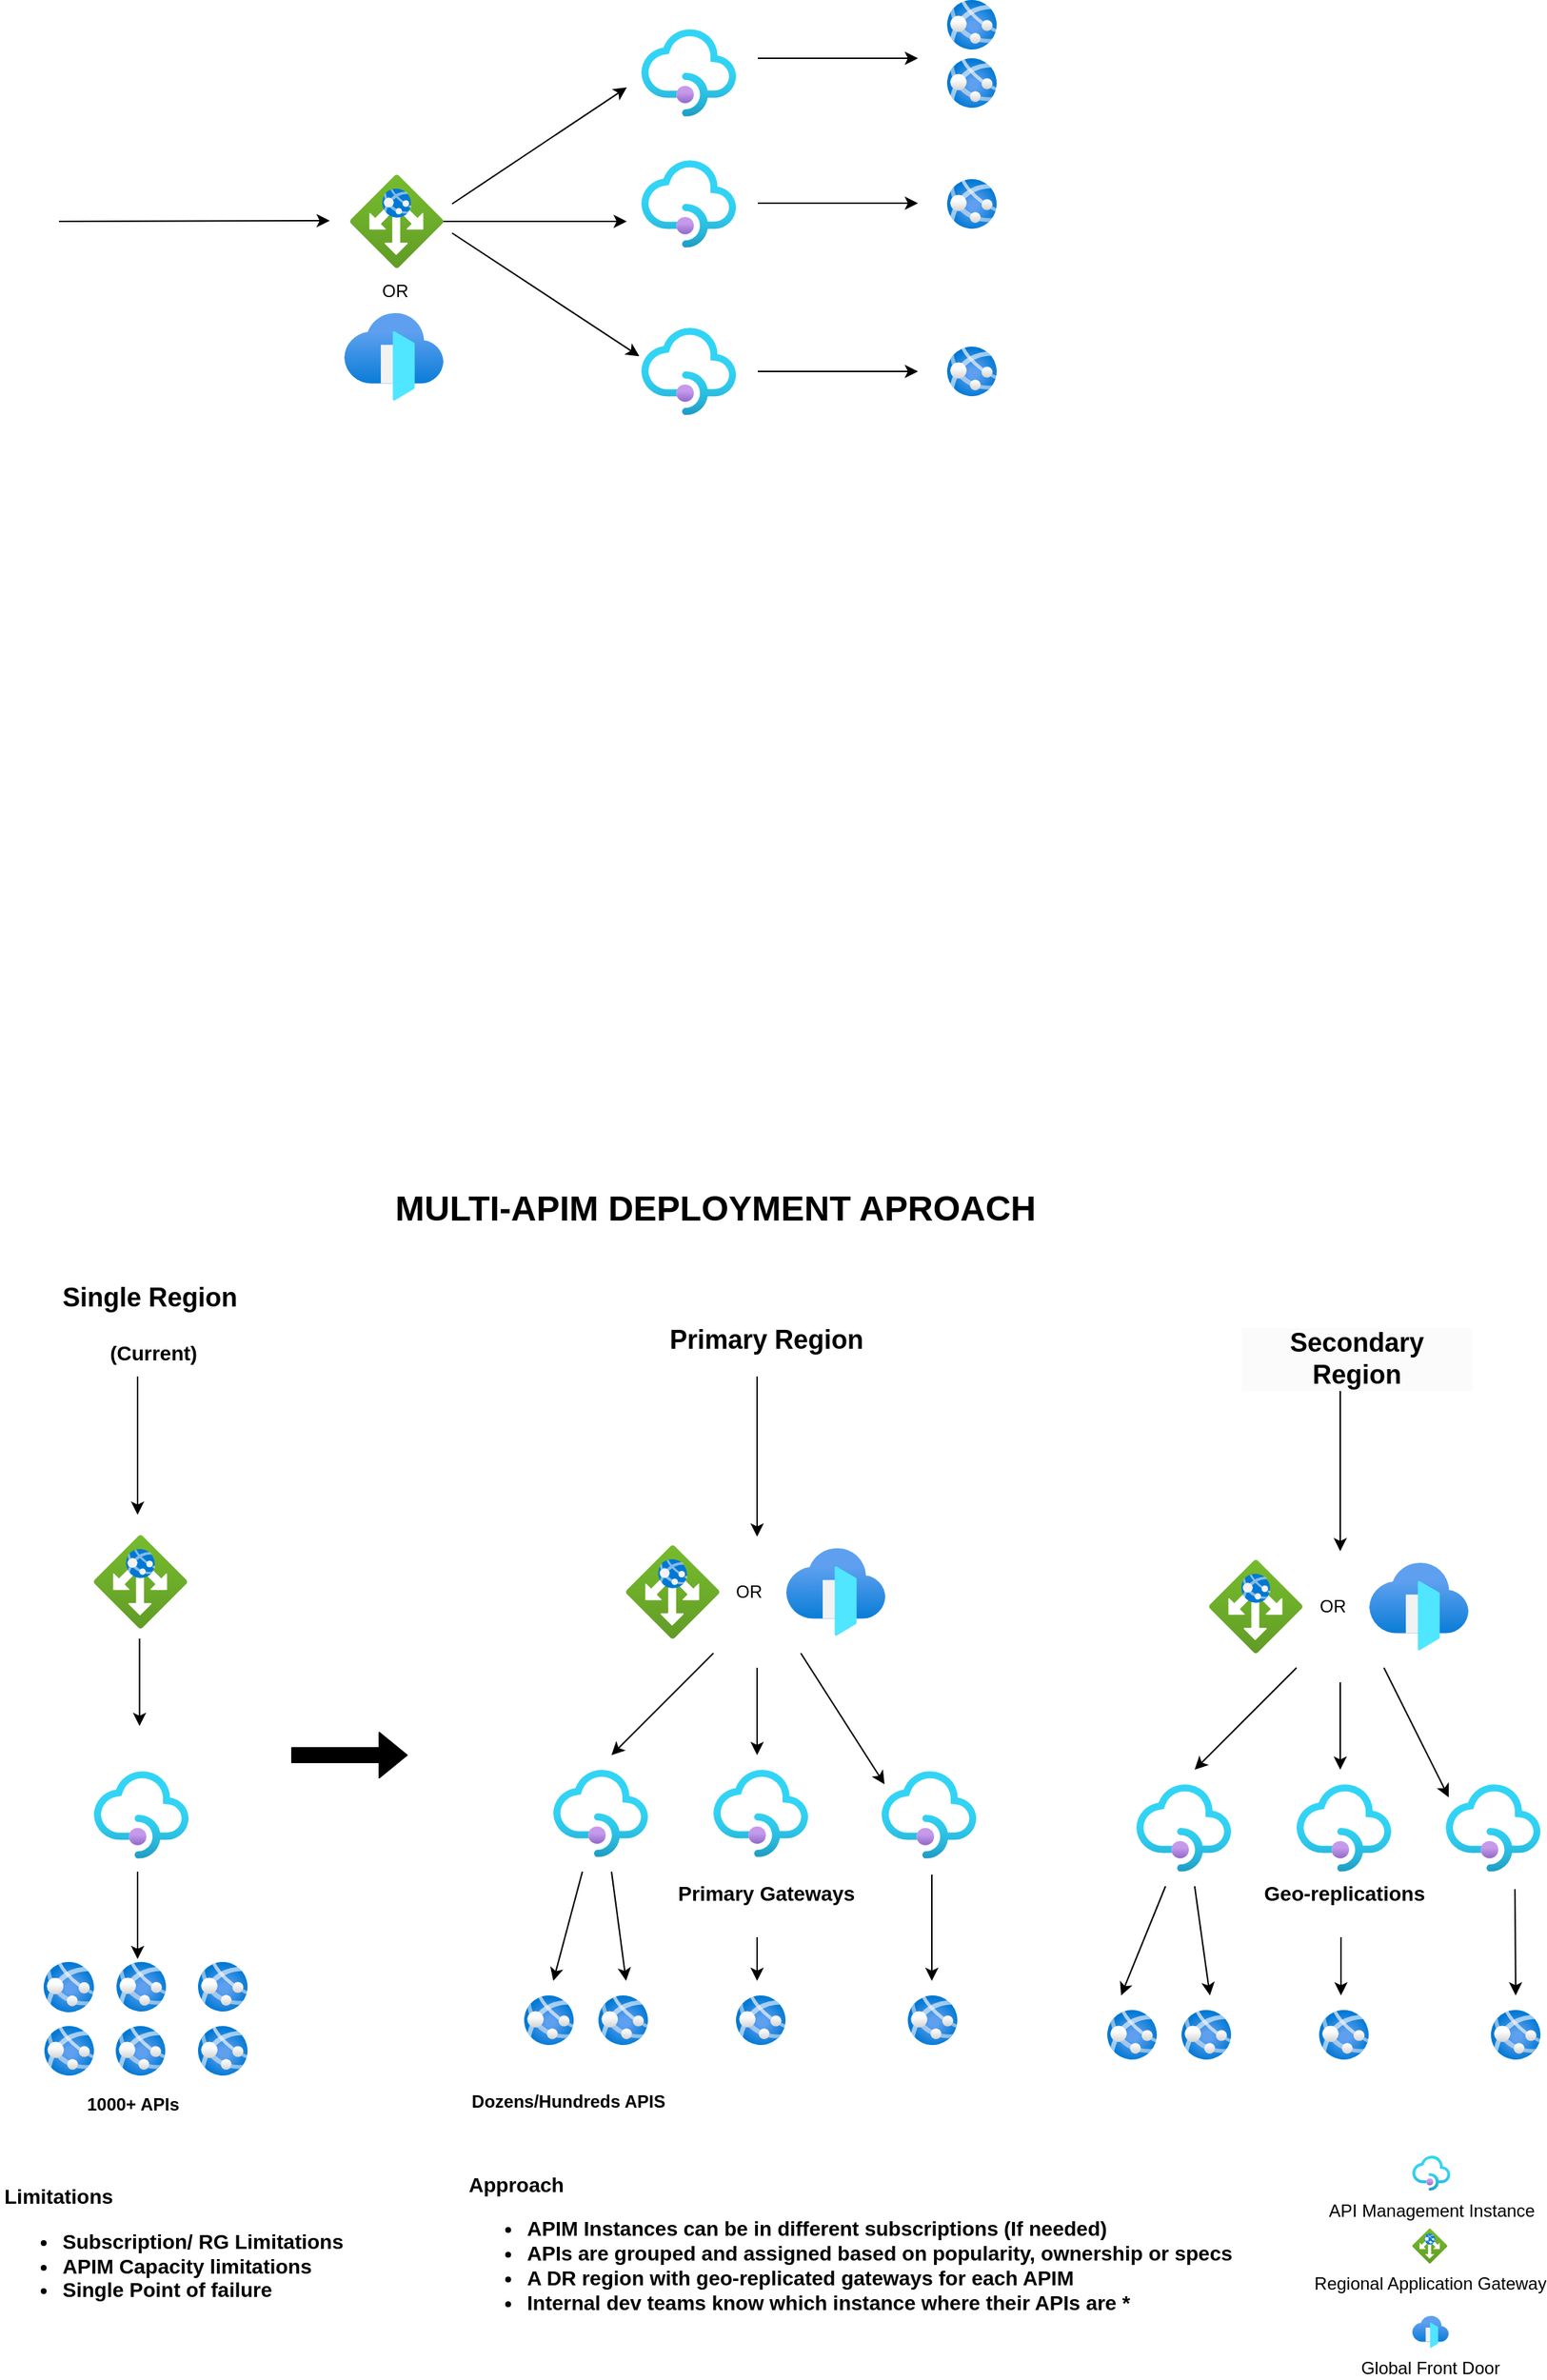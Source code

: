 <mxfile>
    <diagram id="sx23OyOSL30-2_I1Kx4o" name="Page-1">
        <mxGraphModel dx="1979" dy="951" grid="1" gridSize="10" guides="1" tooltips="1" connect="1" arrows="1" fold="1" page="1" pageScale="1" pageWidth="1100" pageHeight="850" math="0" shadow="0">
            <root>
                <mxCell id="0"/>
                <mxCell id="1" parent="0"/>
                <mxCell id="2" value="" style="aspect=fixed;html=1;points=[];align=center;image;fontSize=12;image=img/lib/azure2/integration/API_Management_Services.svg;" vertex="1" parent="1">
                    <mxGeometry x="450.5" y="60" width="65" height="60" as="geometry"/>
                </mxCell>
                <mxCell id="3" value="" style="aspect=fixed;html=1;points=[];align=center;image;fontSize=12;image=img/lib/azure2/integration/API_Management_Services.svg;" vertex="1" parent="1">
                    <mxGeometry x="450.5" y="150" width="65" height="60" as="geometry"/>
                </mxCell>
                <mxCell id="4" value="" style="aspect=fixed;html=1;points=[];align=center;image;fontSize=12;image=img/lib/azure2/integration/API_Management_Services.svg;" vertex="1" parent="1">
                    <mxGeometry x="450.5" y="265" width="65" height="60" as="geometry"/>
                </mxCell>
                <mxCell id="6" style="edgeStyle=none;html=1;" edge="1" parent="1" source="5">
                    <mxGeometry relative="1" as="geometry">
                        <mxPoint x="440.5" y="192" as="targetPoint"/>
                    </mxGeometry>
                </mxCell>
                <mxCell id="5" value="" style="aspect=fixed;html=1;points=[];align=center;image;fontSize=12;image=img/lib/azure2/networking/Application_Gateways.svg;" vertex="1" parent="1">
                    <mxGeometry x="250.5" y="160" width="64" height="64" as="geometry"/>
                </mxCell>
                <mxCell id="7" style="edgeStyle=none;html=1;entryX=-0.022;entryY=0.326;entryDx=0;entryDy=0;entryPerimeter=0;" edge="1" parent="1" target="4">
                    <mxGeometry relative="1" as="geometry">
                        <mxPoint x="416.5" y="220" as="targetPoint"/>
                        <mxPoint x="320.5" y="200" as="sourcePoint"/>
                    </mxGeometry>
                </mxCell>
                <mxCell id="8" style="edgeStyle=none;html=1;" edge="1" parent="1">
                    <mxGeometry relative="1" as="geometry">
                        <mxPoint x="440.5" y="100" as="targetPoint"/>
                        <mxPoint x="320.5" y="180" as="sourcePoint"/>
                    </mxGeometry>
                </mxCell>
                <mxCell id="9" style="edgeStyle=none;html=1;" edge="1" parent="1">
                    <mxGeometry relative="1" as="geometry">
                        <mxPoint x="236.5" y="191.5" as="targetPoint"/>
                        <mxPoint x="50.5" y="192" as="sourcePoint"/>
                    </mxGeometry>
                </mxCell>
                <mxCell id="10" value="" style="aspect=fixed;html=1;points=[];align=center;image;fontSize=12;image=img/lib/azure2/networking/Front_Doors.svg;" vertex="1" parent="1">
                    <mxGeometry x="246.5" y="255" width="68" height="60" as="geometry"/>
                </mxCell>
                <mxCell id="11" value="OR" style="text;html=1;align=center;verticalAlign=middle;resizable=0;points=[];autosize=1;strokeColor=none;fillColor=none;" vertex="1" parent="1">
                    <mxGeometry x="260.5" y="225" width="40" height="30" as="geometry"/>
                </mxCell>
                <mxCell id="12" value="" style="aspect=fixed;html=1;points=[];align=center;image;fontSize=12;image=img/lib/azure2/app_services/App_Services.svg;" vertex="1" parent="1">
                    <mxGeometry x="660.5" y="80" width="34" height="34" as="geometry"/>
                </mxCell>
                <mxCell id="13" value="" style="aspect=fixed;html=1;points=[];align=center;image;fontSize=12;image=img/lib/azure2/app_services/App_Services.svg;" vertex="1" parent="1">
                    <mxGeometry x="660.5" y="40" width="34" height="34" as="geometry"/>
                </mxCell>
                <mxCell id="14" value="" style="aspect=fixed;html=1;points=[];align=center;image;fontSize=12;image=img/lib/azure2/app_services/App_Services.svg;" vertex="1" parent="1">
                    <mxGeometry x="660.5" y="163" width="34" height="34" as="geometry"/>
                </mxCell>
                <mxCell id="15" value="" style="aspect=fixed;html=1;points=[];align=center;image;fontSize=12;image=img/lib/azure2/app_services/App_Services.svg;" vertex="1" parent="1">
                    <mxGeometry x="660.5" y="278" width="34" height="34" as="geometry"/>
                </mxCell>
                <mxCell id="16" style="edgeStyle=none;html=1;" edge="1" parent="1">
                    <mxGeometry relative="1" as="geometry">
                        <mxPoint x="640.5" y="80" as="targetPoint"/>
                        <mxPoint x="530.5" y="80" as="sourcePoint"/>
                    </mxGeometry>
                </mxCell>
                <mxCell id="17" style="edgeStyle=none;html=1;" edge="1" parent="1">
                    <mxGeometry relative="1" as="geometry">
                        <mxPoint x="640.5" y="179.5" as="targetPoint"/>
                        <mxPoint x="530.5" y="179.5" as="sourcePoint"/>
                    </mxGeometry>
                </mxCell>
                <mxCell id="18" style="edgeStyle=none;html=1;" edge="1" parent="1">
                    <mxGeometry relative="1" as="geometry">
                        <mxPoint x="640.5" y="295" as="targetPoint"/>
                        <mxPoint x="530.5" y="295" as="sourcePoint"/>
                    </mxGeometry>
                </mxCell>
                <mxCell id="19" value="" style="aspect=fixed;html=1;points=[];align=center;image;fontSize=12;image=img/lib/azure2/integration/API_Management_Services.svg;" vertex="1" parent="1">
                    <mxGeometry x="390" y="1255" width="65" height="60" as="geometry"/>
                </mxCell>
                <mxCell id="20" value="" style="aspect=fixed;html=1;points=[];align=center;image;fontSize=12;image=img/lib/azure2/integration/API_Management_Services.svg;" vertex="1" parent="1">
                    <mxGeometry x="500" y="1255" width="65" height="60" as="geometry"/>
                </mxCell>
                <mxCell id="21" value="" style="aspect=fixed;html=1;points=[];align=center;image;fontSize=12;image=img/lib/azure2/integration/API_Management_Services.svg;" vertex="1" parent="1">
                    <mxGeometry x="615.5" y="1256" width="65" height="60" as="geometry"/>
                </mxCell>
                <mxCell id="23" value="" style="aspect=fixed;html=1;points=[];align=center;image;fontSize=12;image=img/lib/azure2/networking/Application_Gateways.svg;" vertex="1" parent="1">
                    <mxGeometry x="440" y="1101" width="64" height="64" as="geometry"/>
                </mxCell>
                <mxCell id="25" style="edgeStyle=none;html=1;" edge="1" parent="1">
                    <mxGeometry relative="1" as="geometry">
                        <mxPoint x="430" y="1245" as="targetPoint"/>
                        <mxPoint x="500" y="1175" as="sourcePoint"/>
                    </mxGeometry>
                </mxCell>
                <mxCell id="26" style="edgeStyle=none;html=1;" edge="1" parent="1">
                    <mxGeometry relative="1" as="geometry">
                        <mxPoint x="530" y="1095" as="targetPoint"/>
                        <mxPoint x="530" y="985" as="sourcePoint"/>
                    </mxGeometry>
                </mxCell>
                <mxCell id="27" value="" style="aspect=fixed;html=1;points=[];align=center;image;fontSize=12;image=img/lib/azure2/networking/Front_Doors.svg;" vertex="1" parent="1">
                    <mxGeometry x="550" y="1103" width="68" height="60" as="geometry"/>
                </mxCell>
                <mxCell id="28" value="OR" style="text;html=1;align=center;verticalAlign=middle;resizable=0;points=[];autosize=1;strokeColor=none;fillColor=none;" vertex="1" parent="1">
                    <mxGeometry x="504" y="1118" width="40" height="30" as="geometry"/>
                </mxCell>
                <mxCell id="29" value="" style="aspect=fixed;html=1;points=[];align=center;image;fontSize=12;image=img/lib/azure2/app_services/App_Services.svg;" vertex="1" parent="1">
                    <mxGeometry x="421" y="1410" width="34" height="34" as="geometry"/>
                </mxCell>
                <mxCell id="30" value="" style="aspect=fixed;html=1;points=[];align=center;image;fontSize=12;image=img/lib/azure2/app_services/App_Services.svg;" vertex="1" parent="1">
                    <mxGeometry x="370" y="1410" width="34" height="34" as="geometry"/>
                </mxCell>
                <mxCell id="31" value="" style="aspect=fixed;html=1;points=[];align=center;image;fontSize=12;image=img/lib/azure2/app_services/App_Services.svg;" vertex="1" parent="1">
                    <mxGeometry x="515.5" y="1410" width="34" height="34" as="geometry"/>
                </mxCell>
                <mxCell id="32" value="" style="aspect=fixed;html=1;points=[];align=center;image;fontSize=12;image=img/lib/azure2/app_services/App_Services.svg;" vertex="1" parent="1">
                    <mxGeometry x="633.5" y="1410" width="34" height="34" as="geometry"/>
                </mxCell>
                <mxCell id="33" style="edgeStyle=none;html=1;" edge="1" parent="1">
                    <mxGeometry relative="1" as="geometry">
                        <mxPoint x="390" y="1400" as="targetPoint"/>
                        <mxPoint x="410" y="1325" as="sourcePoint"/>
                    </mxGeometry>
                </mxCell>
                <mxCell id="36" style="edgeStyle=none;html=1;" edge="1" parent="1">
                    <mxGeometry relative="1" as="geometry">
                        <mxPoint x="530" y="1245" as="targetPoint"/>
                        <mxPoint x="530" y="1185" as="sourcePoint"/>
                    </mxGeometry>
                </mxCell>
                <mxCell id="38" style="edgeStyle=none;html=1;entryX=0.031;entryY=0.15;entryDx=0;entryDy=0;entryPerimeter=0;" edge="1" parent="1" target="21">
                    <mxGeometry relative="1" as="geometry">
                        <mxPoint x="640" y="1245" as="targetPoint"/>
                        <mxPoint x="560" y="1175" as="sourcePoint"/>
                    </mxGeometry>
                </mxCell>
                <mxCell id="39" style="edgeStyle=none;html=1;" edge="1" parent="1">
                    <mxGeometry relative="1" as="geometry">
                        <mxPoint x="440" y="1400" as="targetPoint"/>
                        <mxPoint x="430" y="1325" as="sourcePoint"/>
                    </mxGeometry>
                </mxCell>
                <mxCell id="41" style="edgeStyle=none;html=1;" edge="1" parent="1">
                    <mxGeometry relative="1" as="geometry">
                        <mxPoint x="530" y="1400" as="targetPoint"/>
                        <mxPoint x="530" y="1370" as="sourcePoint"/>
                    </mxGeometry>
                </mxCell>
                <mxCell id="42" style="edgeStyle=none;html=1;" edge="1" parent="1">
                    <mxGeometry relative="1" as="geometry">
                        <mxPoint x="650" y="1400" as="targetPoint"/>
                        <mxPoint x="650" y="1327" as="sourcePoint"/>
                    </mxGeometry>
                </mxCell>
                <mxCell id="43" value="" style="aspect=fixed;html=1;points=[];align=center;image;fontSize=12;image=img/lib/azure2/integration/API_Management_Services.svg;" vertex="1" parent="1">
                    <mxGeometry x="790.5" y="1265" width="65" height="60" as="geometry"/>
                </mxCell>
                <mxCell id="44" value="" style="aspect=fixed;html=1;points=[];align=center;image;fontSize=12;image=img/lib/azure2/integration/API_Management_Services.svg;" vertex="1" parent="1">
                    <mxGeometry x="900.5" y="1265" width="65" height="60" as="geometry"/>
                </mxCell>
                <mxCell id="45" value="" style="aspect=fixed;html=1;points=[];align=center;image;fontSize=12;image=img/lib/azure2/integration/API_Management_Services.svg;" vertex="1" parent="1">
                    <mxGeometry x="1003" y="1265" width="65" height="60" as="geometry"/>
                </mxCell>
                <mxCell id="46" value="" style="aspect=fixed;html=1;points=[];align=center;image;fontSize=12;image=img/lib/azure2/networking/Application_Gateways.svg;" vertex="1" parent="1">
                    <mxGeometry x="840.5" y="1111" width="64" height="64" as="geometry"/>
                </mxCell>
                <mxCell id="47" style="edgeStyle=none;html=1;" edge="1" parent="1">
                    <mxGeometry relative="1" as="geometry">
                        <mxPoint x="830.5" y="1255" as="targetPoint"/>
                        <mxPoint x="900.5" y="1185" as="sourcePoint"/>
                    </mxGeometry>
                </mxCell>
                <mxCell id="48" style="edgeStyle=none;html=1;" edge="1" parent="1">
                    <mxGeometry relative="1" as="geometry">
                        <mxPoint x="930.5" y="1105" as="targetPoint"/>
                        <mxPoint x="930.5" y="995" as="sourcePoint"/>
                    </mxGeometry>
                </mxCell>
                <mxCell id="49" value="" style="aspect=fixed;html=1;points=[];align=center;image;fontSize=12;image=img/lib/azure2/networking/Front_Doors.svg;" vertex="1" parent="1">
                    <mxGeometry x="950.5" y="1113" width="68" height="60" as="geometry"/>
                </mxCell>
                <mxCell id="50" value="OR" style="text;html=1;align=center;verticalAlign=middle;resizable=0;points=[];autosize=1;strokeColor=none;fillColor=none;" vertex="1" parent="1">
                    <mxGeometry x="904.5" y="1128" width="40" height="30" as="geometry"/>
                </mxCell>
                <mxCell id="51" value="" style="aspect=fixed;html=1;points=[];align=center;image;fontSize=12;image=img/lib/azure2/app_services/App_Services.svg;" vertex="1" parent="1">
                    <mxGeometry x="821.5" y="1420" width="34" height="34" as="geometry"/>
                </mxCell>
                <mxCell id="52" value="" style="aspect=fixed;html=1;points=[];align=center;image;fontSize=12;image=img/lib/azure2/app_services/App_Services.svg;" vertex="1" parent="1">
                    <mxGeometry x="770.5" y="1420" width="34" height="34" as="geometry"/>
                </mxCell>
                <mxCell id="53" value="" style="aspect=fixed;html=1;points=[];align=center;image;fontSize=12;image=img/lib/azure2/app_services/App_Services.svg;" vertex="1" parent="1">
                    <mxGeometry x="916" y="1420" width="34" height="34" as="geometry"/>
                </mxCell>
                <mxCell id="54" value="" style="aspect=fixed;html=1;points=[];align=center;image;fontSize=12;image=img/lib/azure2/app_services/App_Services.svg;" vertex="1" parent="1">
                    <mxGeometry x="1034" y="1420" width="34" height="34" as="geometry"/>
                </mxCell>
                <mxCell id="55" style="edgeStyle=none;html=1;" edge="1" parent="1">
                    <mxGeometry relative="1" as="geometry">
                        <mxPoint x="780" y="1410" as="targetPoint"/>
                        <mxPoint x="810.5" y="1335" as="sourcePoint"/>
                    </mxGeometry>
                </mxCell>
                <mxCell id="56" style="edgeStyle=none;html=1;" edge="1" parent="1">
                    <mxGeometry relative="1" as="geometry">
                        <mxPoint x="930.5" y="1255" as="targetPoint"/>
                        <mxPoint x="930.5" y="1195" as="sourcePoint"/>
                    </mxGeometry>
                </mxCell>
                <mxCell id="57" style="edgeStyle=none;html=1;entryX=0.031;entryY=0.15;entryDx=0;entryDy=0;entryPerimeter=0;" edge="1" parent="1" target="45">
                    <mxGeometry relative="1" as="geometry">
                        <mxPoint x="1040.5" y="1255" as="targetPoint"/>
                        <mxPoint x="960.5" y="1185" as="sourcePoint"/>
                    </mxGeometry>
                </mxCell>
                <mxCell id="58" style="edgeStyle=none;html=1;" edge="1" parent="1">
                    <mxGeometry relative="1" as="geometry">
                        <mxPoint x="841" y="1410" as="targetPoint"/>
                        <mxPoint x="830.5" y="1335" as="sourcePoint"/>
                    </mxGeometry>
                </mxCell>
                <mxCell id="59" style="edgeStyle=none;html=1;" edge="1" parent="1">
                    <mxGeometry relative="1" as="geometry">
                        <mxPoint x="931" y="1410" as="targetPoint"/>
                        <mxPoint x="931" y="1370" as="sourcePoint"/>
                    </mxGeometry>
                </mxCell>
                <mxCell id="60" style="edgeStyle=none;html=1;" edge="1" parent="1">
                    <mxGeometry relative="1" as="geometry">
                        <mxPoint x="1051" y="1410" as="targetPoint"/>
                        <mxPoint x="1050.5" y="1337" as="sourcePoint"/>
                    </mxGeometry>
                </mxCell>
                <mxCell id="61" value="&lt;h2&gt;Primary Region&lt;/h2&gt;" style="text;html=1;align=center;verticalAlign=middle;resizable=0;points=[];autosize=1;strokeColor=none;fillColor=none;" vertex="1" parent="1">
                    <mxGeometry x="455.5" y="930" width="160" height="60" as="geometry"/>
                </mxCell>
                <mxCell id="62" value="&lt;h2 style=&quot;border-color: var(--border-color); color: rgb(0, 0, 0); font-family: Helvetica; font-style: normal; font-variant-ligatures: normal; font-variant-caps: normal; letter-spacing: normal; orphans: 2; text-align: center; text-indent: 0px; text-transform: none; widows: 2; word-spacing: 0px; -webkit-text-stroke-width: 0px; background-color: rgb(251, 251, 251); text-decoration-thickness: initial; text-decoration-style: initial; text-decoration-color: initial;&quot;&gt;Secondary Region&lt;/h2&gt;" style="text;whiteSpace=wrap;html=1;" vertex="1" parent="1">
                    <mxGeometry x="860.5" y="930" width="160" height="70" as="geometry"/>
                </mxCell>
                <mxCell id="64" value="" style="aspect=fixed;html=1;points=[];align=center;image;fontSize=12;image=img/lib/azure2/integration/API_Management_Services.svg;" vertex="1" parent="1">
                    <mxGeometry x="74.5" y="1256" width="65" height="60" as="geometry"/>
                </mxCell>
                <mxCell id="66" value="" style="aspect=fixed;html=1;points=[];align=center;image;fontSize=12;image=img/lib/azure2/networking/Application_Gateways.svg;" vertex="1" parent="1">
                    <mxGeometry x="74.5" y="1094" width="64" height="64" as="geometry"/>
                </mxCell>
                <mxCell id="68" style="edgeStyle=none;html=1;" edge="1" parent="1">
                    <mxGeometry relative="1" as="geometry">
                        <mxPoint x="104.5" y="1080" as="targetPoint"/>
                        <mxPoint x="104.5" y="985" as="sourcePoint"/>
                    </mxGeometry>
                </mxCell>
                <mxCell id="73" value="" style="aspect=fixed;html=1;points=[];align=center;image;fontSize=12;image=img/lib/azure2/app_services/App_Services.svg;" vertex="1" parent="1">
                    <mxGeometry x="90" y="1387" width="34" height="34" as="geometry"/>
                </mxCell>
                <mxCell id="76" style="edgeStyle=none;html=1;" edge="1" parent="1">
                    <mxGeometry relative="1" as="geometry">
                        <mxPoint x="105.83" y="1225" as="targetPoint"/>
                        <mxPoint x="105.83" y="1165" as="sourcePoint"/>
                    </mxGeometry>
                </mxCell>
                <mxCell id="79" style="edgeStyle=none;html=1;" edge="1" parent="1">
                    <mxGeometry relative="1" as="geometry">
                        <mxPoint x="104.5" y="1385" as="targetPoint"/>
                        <mxPoint x="104.5" y="1325" as="sourcePoint"/>
                    </mxGeometry>
                </mxCell>
                <mxCell id="81" value="&lt;h2&gt;Single Region&amp;nbsp;&lt;/h2&gt;&lt;h2&gt;&lt;font style=&quot;font-size: 14px;&quot;&gt;(Current)&lt;/font&gt;&lt;/h2&gt;" style="text;html=1;align=center;verticalAlign=middle;resizable=0;points=[];autosize=1;strokeColor=none;fillColor=none;" vertex="1" parent="1">
                    <mxGeometry x="40" y="900" width="150" height="100" as="geometry"/>
                </mxCell>
                <mxCell id="82" value="" style="aspect=fixed;html=1;points=[];align=center;image;fontSize=12;image=img/lib/azure2/app_services/App_Services.svg;" vertex="1" parent="1">
                    <mxGeometry x="40" y="1387" width="34.5" height="34.5" as="geometry"/>
                </mxCell>
                <mxCell id="83" value="" style="aspect=fixed;html=1;points=[];align=center;image;fontSize=12;image=img/lib/azure2/app_services/App_Services.svg;" vertex="1" parent="1">
                    <mxGeometry x="40.5" y="1431" width="34" height="34" as="geometry"/>
                </mxCell>
                <mxCell id="84" value="" style="aspect=fixed;html=1;points=[];align=center;image;fontSize=12;image=img/lib/azure2/app_services/App_Services.svg;" vertex="1" parent="1">
                    <mxGeometry x="89.5" y="1431" width="34" height="34" as="geometry"/>
                </mxCell>
                <mxCell id="85" value="" style="aspect=fixed;html=1;points=[];align=center;image;fontSize=12;image=img/lib/azure2/app_services/App_Services.svg;" vertex="1" parent="1">
                    <mxGeometry x="146" y="1387" width="34" height="34" as="geometry"/>
                </mxCell>
                <mxCell id="86" value="" style="aspect=fixed;html=1;points=[];align=center;image;fontSize=12;image=img/lib/azure2/app_services/App_Services.svg;" vertex="1" parent="1">
                    <mxGeometry x="146" y="1431" width="34" height="34" as="geometry"/>
                </mxCell>
                <mxCell id="87" value="&lt;b&gt;1000+ APIs&lt;/b&gt;" style="text;html=1;align=center;verticalAlign=middle;resizable=0;points=[];autosize=1;strokeColor=none;fillColor=none;" vertex="1" parent="1">
                    <mxGeometry x="56" y="1470" width="90" height="30" as="geometry"/>
                </mxCell>
                <mxCell id="88" style="edgeStyle=none;html=1;shape=flexArrow;fillColor=#000000;" edge="1" parent="1">
                    <mxGeometry relative="1" as="geometry">
                        <mxPoint x="290" y="1245" as="targetPoint"/>
                        <mxPoint x="210.0" y="1245" as="sourcePoint"/>
                    </mxGeometry>
                </mxCell>
                <mxCell id="89" value="Regional Application Gateway&lt;br&gt;" style="aspect=fixed;html=1;points=[];align=center;image;fontSize=12;image=img/lib/azure2/networking/Application_Gateways.svg;" vertex="1" parent="1">
                    <mxGeometry x="980" y="1570" width="24" height="24" as="geometry"/>
                </mxCell>
                <mxCell id="90" value="Global Front Door&lt;br&gt;" style="aspect=fixed;html=1;points=[];align=center;image;fontSize=12;image=img/lib/azure2/networking/Front_Doors.svg;" vertex="1" parent="1">
                    <mxGeometry x="980" y="1630" width="24.94" height="22" as="geometry"/>
                </mxCell>
                <mxCell id="91" value="API Management Instance" style="aspect=fixed;html=1;points=[];align=center;image;fontSize=12;image=img/lib/azure2/integration/API_Management_Services.svg;" vertex="1" parent="1">
                    <mxGeometry x="980" y="1520" width="26" height="24" as="geometry"/>
                </mxCell>
                <mxCell id="92" value="&lt;div&gt;&lt;b&gt;Limitations&lt;/b&gt;&lt;/div&gt;&lt;ul&gt;&lt;li&gt;&lt;b&gt;Subscription/ RG Limitations&lt;br&gt;&lt;/b&gt;&lt;/li&gt;&lt;li&gt;&lt;b&gt;APIM Capacity limitations&lt;/b&gt;&lt;/li&gt;&lt;li&gt;&lt;b&gt;Single Point of failure&lt;/b&gt;&lt;/li&gt;&lt;/ul&gt;" style="text;html=1;align=left;verticalAlign=middle;resizable=0;points=[];autosize=1;strokeColor=none;fillColor=none;fontSize=14;" vertex="1" parent="1">
                    <mxGeometry x="10.5" y="1522" width="260" height="130" as="geometry"/>
                </mxCell>
                <mxCell id="93" value="&lt;div&gt;&lt;b&gt;Approach&lt;/b&gt;&lt;/div&gt;&lt;ul&gt;&lt;li&gt;&lt;b&gt;APIM Instances can be in different subscriptions (If needed)&lt;/b&gt;&lt;/li&gt;&lt;li&gt;&lt;b&gt;APIs are grouped and assigned based on popularity, ownership or specs&lt;/b&gt;&lt;/li&gt;&lt;li&gt;&lt;b&gt;A DR region with geo-replicated gateways for each APIM&lt;/b&gt;&lt;/li&gt;&lt;li&gt;&lt;b&gt;Internal dev teams know which instance where their APIs are *&lt;/b&gt;&lt;/li&gt;&lt;/ul&gt;" style="text;html=1;align=left;verticalAlign=middle;resizable=0;points=[];autosize=1;strokeColor=none;fillColor=none;fontSize=14;" vertex="1" parent="1">
                    <mxGeometry x="330" y="1512" width="550" height="150" as="geometry"/>
                </mxCell>
                <mxCell id="94" value="&lt;b&gt;Geo-replications&lt;/b&gt;" style="text;html=1;align=center;verticalAlign=middle;resizable=0;points=[];autosize=1;strokeColor=none;fillColor=none;fontSize=14;" vertex="1" parent="1">
                    <mxGeometry x="868" y="1325" width="130" height="30" as="geometry"/>
                </mxCell>
                <mxCell id="95" value="&lt;b&gt;&lt;font style=&quot;font-size: 24px;&quot;&gt;MULTI-APIM DEPLOYMENT APROACH&lt;/font&gt;&lt;/b&gt;" style="text;html=1;align=center;verticalAlign=middle;resizable=0;points=[];autosize=1;strokeColor=none;fillColor=none;fontSize=14;" vertex="1" parent="1">
                    <mxGeometry x="270.5" y="850" width="460" height="40" as="geometry"/>
                </mxCell>
                <mxCell id="96" value="&lt;font style=&quot;font-size: 12px;&quot;&gt;&lt;b&gt;Dozens/Hundreds APIS&lt;/b&gt;&lt;/font&gt;" style="text;html=1;align=center;verticalAlign=middle;resizable=0;points=[];autosize=1;strokeColor=none;fillColor=none;fontSize=24;" vertex="1" parent="1">
                    <mxGeometry x="320" y="1459" width="160" height="40" as="geometry"/>
                </mxCell>
                <mxCell id="97" value="&lt;b&gt;Primary Gateways&lt;/b&gt;" style="text;html=1;align=center;verticalAlign=middle;resizable=0;points=[];autosize=1;strokeColor=none;fillColor=none;fontSize=14;" vertex="1" parent="1">
                    <mxGeometry x="465.5" y="1325" width="140" height="30" as="geometry"/>
                </mxCell>
            </root>
        </mxGraphModel>
    </diagram>
</mxfile>